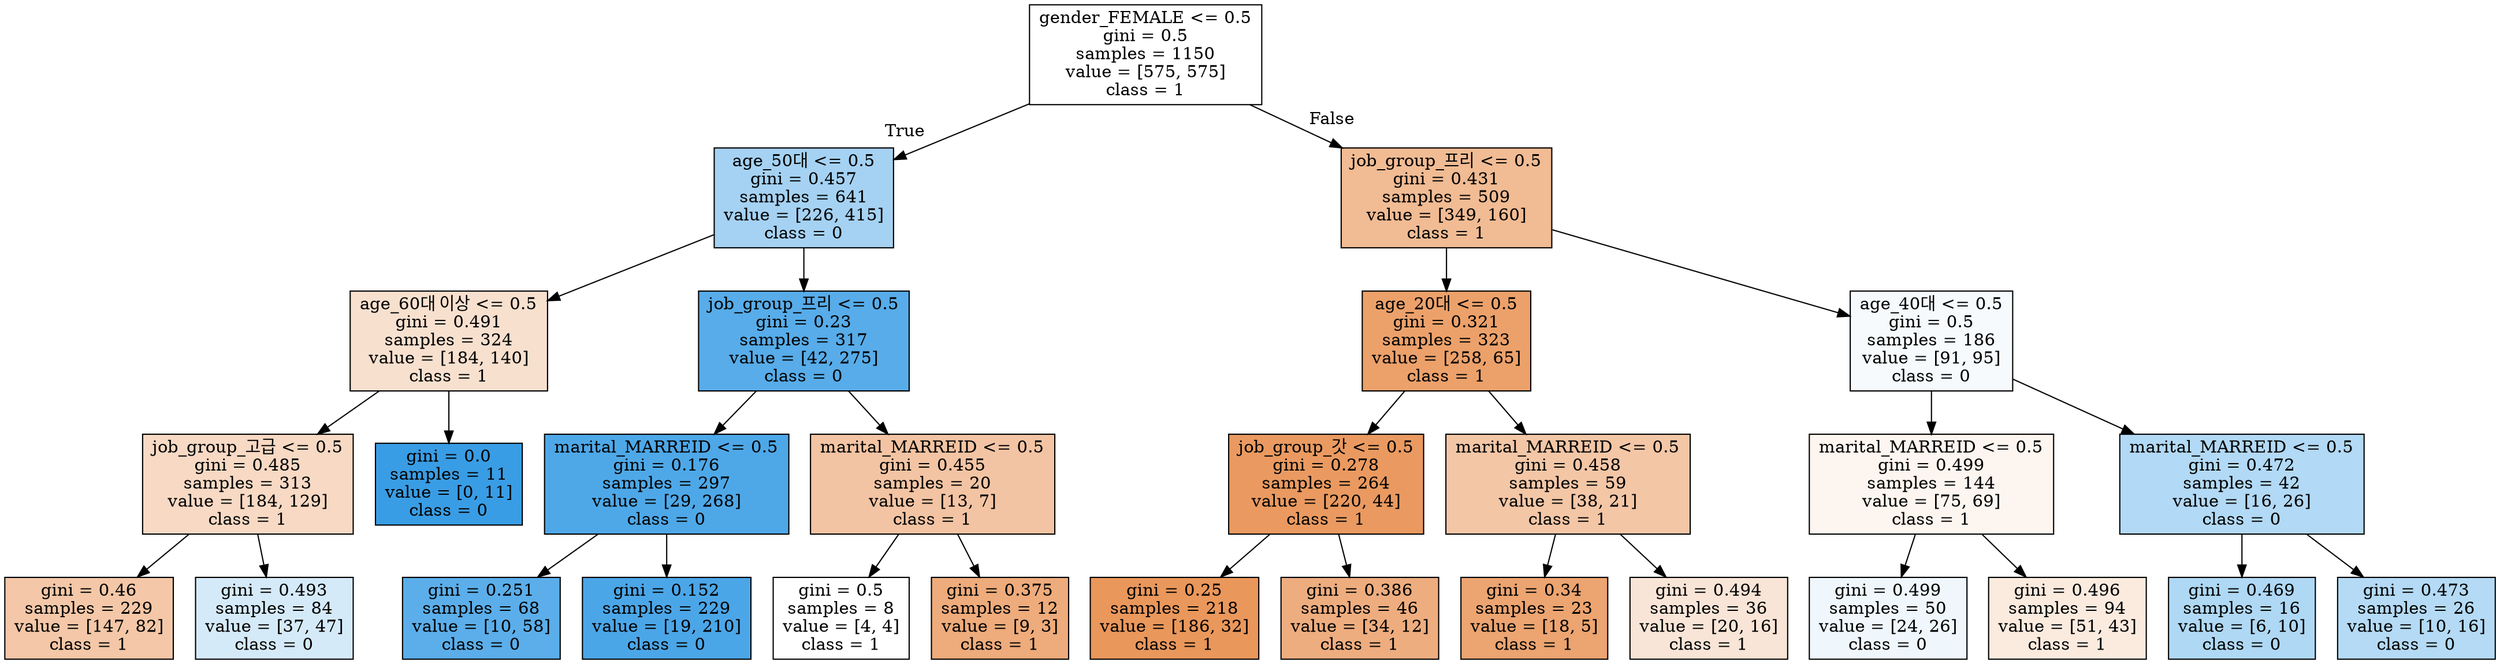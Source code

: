 digraph Tree {
node [shape=box, style="filled", color="black"] ;
0 [label="gender_FEMALE <= 0.5\ngini = 0.5\nsamples = 1150\nvalue = [575, 575]\nclass = 1", fillcolor="#e5813900"] ;
1 [label="age_50대 <= 0.5\ngini = 0.457\nsamples = 641\nvalue = [226, 415]\nclass = 0", fillcolor="#399de574"] ;
0 -> 1 [labeldistance=2.5, labelangle=45, headlabel="True"] ;
2 [label="age_60대 이상 <= 0.5\ngini = 0.491\nsamples = 324\nvalue = [184, 140]\nclass = 1", fillcolor="#e581393d"] ;
1 -> 2 ;
3 [label="job_group_고급 <= 0.5\ngini = 0.485\nsamples = 313\nvalue = [184, 129]\nclass = 1", fillcolor="#e581394c"] ;
2 -> 3 ;
4 [label="gini = 0.46\nsamples = 229\nvalue = [147, 82]\nclass = 1", fillcolor="#e5813971"] ;
3 -> 4 ;
5 [label="gini = 0.493\nsamples = 84\nvalue = [37, 47]\nclass = 0", fillcolor="#399de536"] ;
3 -> 5 ;
6 [label="gini = 0.0\nsamples = 11\nvalue = [0, 11]\nclass = 0", fillcolor="#399de5ff"] ;
2 -> 6 ;
7 [label="job_group_프리 <= 0.5\ngini = 0.23\nsamples = 317\nvalue = [42, 275]\nclass = 0", fillcolor="#399de5d8"] ;
1 -> 7 ;
8 [label="marital_MARREID <= 0.5\ngini = 0.176\nsamples = 297\nvalue = [29, 268]\nclass = 0", fillcolor="#399de5e3"] ;
7 -> 8 ;
9 [label="gini = 0.251\nsamples = 68\nvalue = [10, 58]\nclass = 0", fillcolor="#399de5d3"] ;
8 -> 9 ;
10 [label="gini = 0.152\nsamples = 229\nvalue = [19, 210]\nclass = 0", fillcolor="#399de5e8"] ;
8 -> 10 ;
11 [label="marital_MARREID <= 0.5\ngini = 0.455\nsamples = 20\nvalue = [13, 7]\nclass = 1", fillcolor="#e5813976"] ;
7 -> 11 ;
12 [label="gini = 0.5\nsamples = 8\nvalue = [4, 4]\nclass = 1", fillcolor="#e5813900"] ;
11 -> 12 ;
13 [label="gini = 0.375\nsamples = 12\nvalue = [9, 3]\nclass = 1", fillcolor="#e58139aa"] ;
11 -> 13 ;
14 [label="job_group_프리 <= 0.5\ngini = 0.431\nsamples = 509\nvalue = [349, 160]\nclass = 1", fillcolor="#e581398a"] ;
0 -> 14 [labeldistance=2.5, labelangle=-45, headlabel="False"] ;
15 [label="age_20대 <= 0.5\ngini = 0.321\nsamples = 323\nvalue = [258, 65]\nclass = 1", fillcolor="#e58139bf"] ;
14 -> 15 ;
16 [label="job_group_갓 <= 0.5\ngini = 0.278\nsamples = 264\nvalue = [220, 44]\nclass = 1", fillcolor="#e58139cc"] ;
15 -> 16 ;
17 [label="gini = 0.25\nsamples = 218\nvalue = [186, 32]\nclass = 1", fillcolor="#e58139d3"] ;
16 -> 17 ;
18 [label="gini = 0.386\nsamples = 46\nvalue = [34, 12]\nclass = 1", fillcolor="#e58139a5"] ;
16 -> 18 ;
19 [label="marital_MARREID <= 0.5\ngini = 0.458\nsamples = 59\nvalue = [38, 21]\nclass = 1", fillcolor="#e5813972"] ;
15 -> 19 ;
20 [label="gini = 0.34\nsamples = 23\nvalue = [18, 5]\nclass = 1", fillcolor="#e58139b8"] ;
19 -> 20 ;
21 [label="gini = 0.494\nsamples = 36\nvalue = [20, 16]\nclass = 1", fillcolor="#e5813933"] ;
19 -> 21 ;
22 [label="age_40대 <= 0.5\ngini = 0.5\nsamples = 186\nvalue = [91, 95]\nclass = 0", fillcolor="#399de50b"] ;
14 -> 22 ;
23 [label="marital_MARREID <= 0.5\ngini = 0.499\nsamples = 144\nvalue = [75, 69]\nclass = 1", fillcolor="#e5813914"] ;
22 -> 23 ;
24 [label="gini = 0.499\nsamples = 50\nvalue = [24, 26]\nclass = 0", fillcolor="#399de514"] ;
23 -> 24 ;
25 [label="gini = 0.496\nsamples = 94\nvalue = [51, 43]\nclass = 1", fillcolor="#e5813928"] ;
23 -> 25 ;
26 [label="marital_MARREID <= 0.5\ngini = 0.472\nsamples = 42\nvalue = [16, 26]\nclass = 0", fillcolor="#399de562"] ;
22 -> 26 ;
27 [label="gini = 0.469\nsamples = 16\nvalue = [6, 10]\nclass = 0", fillcolor="#399de566"] ;
26 -> 27 ;
28 [label="gini = 0.473\nsamples = 26\nvalue = [10, 16]\nclass = 0", fillcolor="#399de560"] ;
26 -> 28 ;
}
